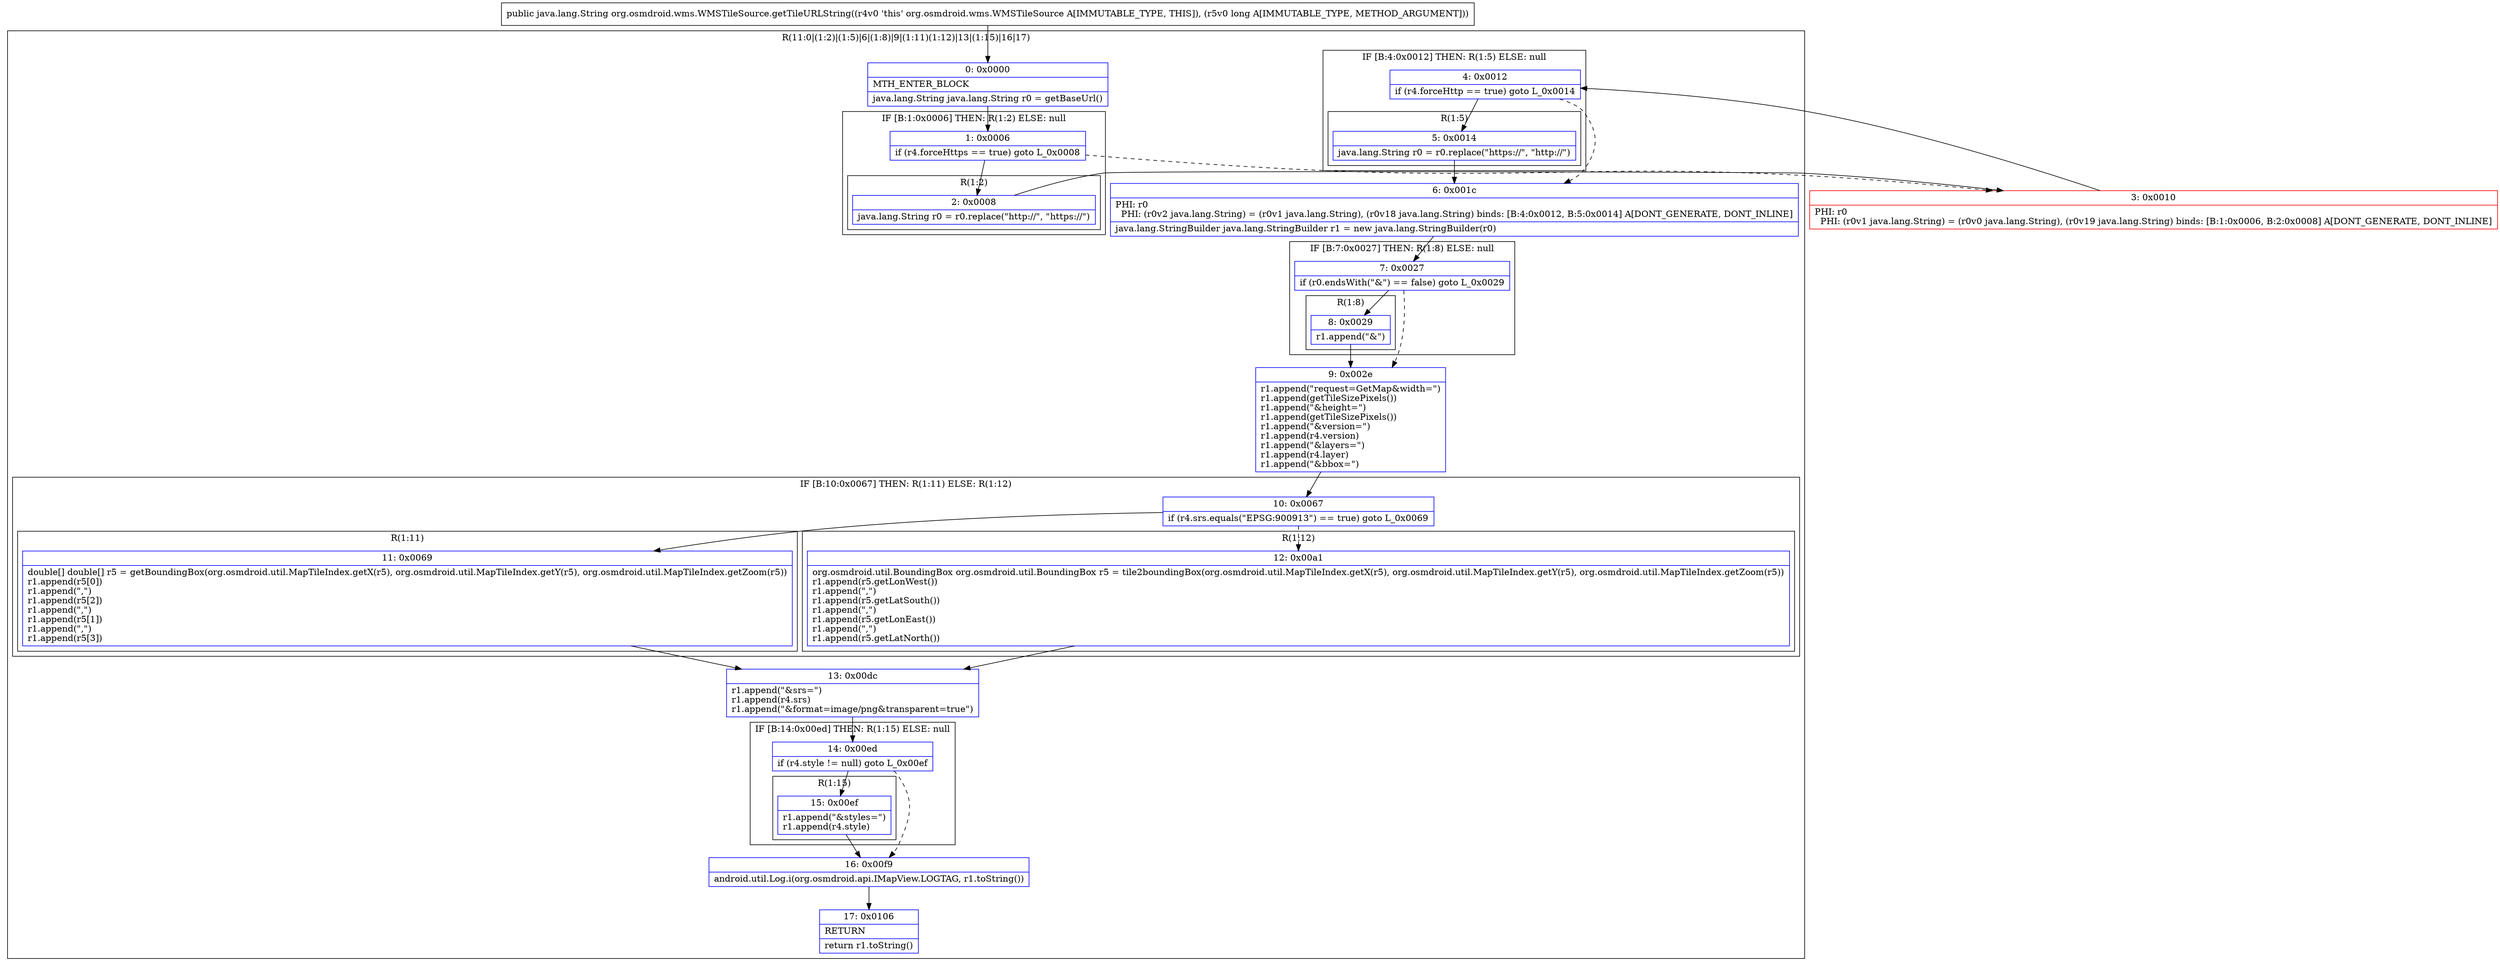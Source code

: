 digraph "CFG fororg.osmdroid.wms.WMSTileSource.getTileURLString(J)Ljava\/lang\/String;" {
subgraph cluster_Region_1089695262 {
label = "R(11:0|(1:2)|(1:5)|6|(1:8)|9|(1:11)(1:12)|13|(1:15)|16|17)";
node [shape=record,color=blue];
Node_0 [shape=record,label="{0\:\ 0x0000|MTH_ENTER_BLOCK\l|java.lang.String java.lang.String r0 = getBaseUrl()\l}"];
subgraph cluster_IfRegion_700820033 {
label = "IF [B:1:0x0006] THEN: R(1:2) ELSE: null";
node [shape=record,color=blue];
Node_1 [shape=record,label="{1\:\ 0x0006|if (r4.forceHttps == true) goto L_0x0008\l}"];
subgraph cluster_Region_342466884 {
label = "R(1:2)";
node [shape=record,color=blue];
Node_2 [shape=record,label="{2\:\ 0x0008|java.lang.String r0 = r0.replace(\"http:\/\/\", \"https:\/\/\")\l}"];
}
}
subgraph cluster_IfRegion_425183683 {
label = "IF [B:4:0x0012] THEN: R(1:5) ELSE: null";
node [shape=record,color=blue];
Node_4 [shape=record,label="{4\:\ 0x0012|if (r4.forceHttp == true) goto L_0x0014\l}"];
subgraph cluster_Region_1020266866 {
label = "R(1:5)";
node [shape=record,color=blue];
Node_5 [shape=record,label="{5\:\ 0x0014|java.lang.String r0 = r0.replace(\"https:\/\/\", \"http:\/\/\")\l}"];
}
}
Node_6 [shape=record,label="{6\:\ 0x001c|PHI: r0 \l  PHI: (r0v2 java.lang.String) = (r0v1 java.lang.String), (r0v18 java.lang.String) binds: [B:4:0x0012, B:5:0x0014] A[DONT_GENERATE, DONT_INLINE]\l|java.lang.StringBuilder java.lang.StringBuilder r1 = new java.lang.StringBuilder(r0)\l}"];
subgraph cluster_IfRegion_1774823144 {
label = "IF [B:7:0x0027] THEN: R(1:8) ELSE: null";
node [shape=record,color=blue];
Node_7 [shape=record,label="{7\:\ 0x0027|if (r0.endsWith(\"&\") == false) goto L_0x0029\l}"];
subgraph cluster_Region_840017489 {
label = "R(1:8)";
node [shape=record,color=blue];
Node_8 [shape=record,label="{8\:\ 0x0029|r1.append(\"&\")\l}"];
}
}
Node_9 [shape=record,label="{9\:\ 0x002e|r1.append(\"request=GetMap&width=\")\lr1.append(getTileSizePixels())\lr1.append(\"&height=\")\lr1.append(getTileSizePixels())\lr1.append(\"&version=\")\lr1.append(r4.version)\lr1.append(\"&layers=\")\lr1.append(r4.layer)\lr1.append(\"&bbox=\")\l}"];
subgraph cluster_IfRegion_99296000 {
label = "IF [B:10:0x0067] THEN: R(1:11) ELSE: R(1:12)";
node [shape=record,color=blue];
Node_10 [shape=record,label="{10\:\ 0x0067|if (r4.srs.equals(\"EPSG:900913\") == true) goto L_0x0069\l}"];
subgraph cluster_Region_238465784 {
label = "R(1:11)";
node [shape=record,color=blue];
Node_11 [shape=record,label="{11\:\ 0x0069|double[] double[] r5 = getBoundingBox(org.osmdroid.util.MapTileIndex.getX(r5), org.osmdroid.util.MapTileIndex.getY(r5), org.osmdroid.util.MapTileIndex.getZoom(r5))\lr1.append(r5[0])\lr1.append(\",\")\lr1.append(r5[2])\lr1.append(\",\")\lr1.append(r5[1])\lr1.append(\",\")\lr1.append(r5[3])\l}"];
}
subgraph cluster_Region_1460425211 {
label = "R(1:12)";
node [shape=record,color=blue];
Node_12 [shape=record,label="{12\:\ 0x00a1|org.osmdroid.util.BoundingBox org.osmdroid.util.BoundingBox r5 = tile2boundingBox(org.osmdroid.util.MapTileIndex.getX(r5), org.osmdroid.util.MapTileIndex.getY(r5), org.osmdroid.util.MapTileIndex.getZoom(r5))\lr1.append(r5.getLonWest())\lr1.append(\",\")\lr1.append(r5.getLatSouth())\lr1.append(\",\")\lr1.append(r5.getLonEast())\lr1.append(\",\")\lr1.append(r5.getLatNorth())\l}"];
}
}
Node_13 [shape=record,label="{13\:\ 0x00dc|r1.append(\"&srs=\")\lr1.append(r4.srs)\lr1.append(\"&format=image\/png&transparent=true\")\l}"];
subgraph cluster_IfRegion_696189066 {
label = "IF [B:14:0x00ed] THEN: R(1:15) ELSE: null";
node [shape=record,color=blue];
Node_14 [shape=record,label="{14\:\ 0x00ed|if (r4.style != null) goto L_0x00ef\l}"];
subgraph cluster_Region_1935033108 {
label = "R(1:15)";
node [shape=record,color=blue];
Node_15 [shape=record,label="{15\:\ 0x00ef|r1.append(\"&styles=\")\lr1.append(r4.style)\l}"];
}
}
Node_16 [shape=record,label="{16\:\ 0x00f9|android.util.Log.i(org.osmdroid.api.IMapView.LOGTAG, r1.toString())\l}"];
Node_17 [shape=record,label="{17\:\ 0x0106|RETURN\l|return r1.toString()\l}"];
}
Node_3 [shape=record,color=red,label="{3\:\ 0x0010|PHI: r0 \l  PHI: (r0v1 java.lang.String) = (r0v0 java.lang.String), (r0v19 java.lang.String) binds: [B:1:0x0006, B:2:0x0008] A[DONT_GENERATE, DONT_INLINE]\l}"];
MethodNode[shape=record,label="{public java.lang.String org.osmdroid.wms.WMSTileSource.getTileURLString((r4v0 'this' org.osmdroid.wms.WMSTileSource A[IMMUTABLE_TYPE, THIS]), (r5v0 long A[IMMUTABLE_TYPE, METHOD_ARGUMENT])) }"];
MethodNode -> Node_0;
Node_0 -> Node_1;
Node_1 -> Node_2;
Node_1 -> Node_3[style=dashed];
Node_2 -> Node_3;
Node_4 -> Node_5;
Node_4 -> Node_6[style=dashed];
Node_5 -> Node_6;
Node_6 -> Node_7;
Node_7 -> Node_8;
Node_7 -> Node_9[style=dashed];
Node_8 -> Node_9;
Node_9 -> Node_10;
Node_10 -> Node_11;
Node_10 -> Node_12[style=dashed];
Node_11 -> Node_13;
Node_12 -> Node_13;
Node_13 -> Node_14;
Node_14 -> Node_15;
Node_14 -> Node_16[style=dashed];
Node_15 -> Node_16;
Node_16 -> Node_17;
Node_3 -> Node_4;
}

